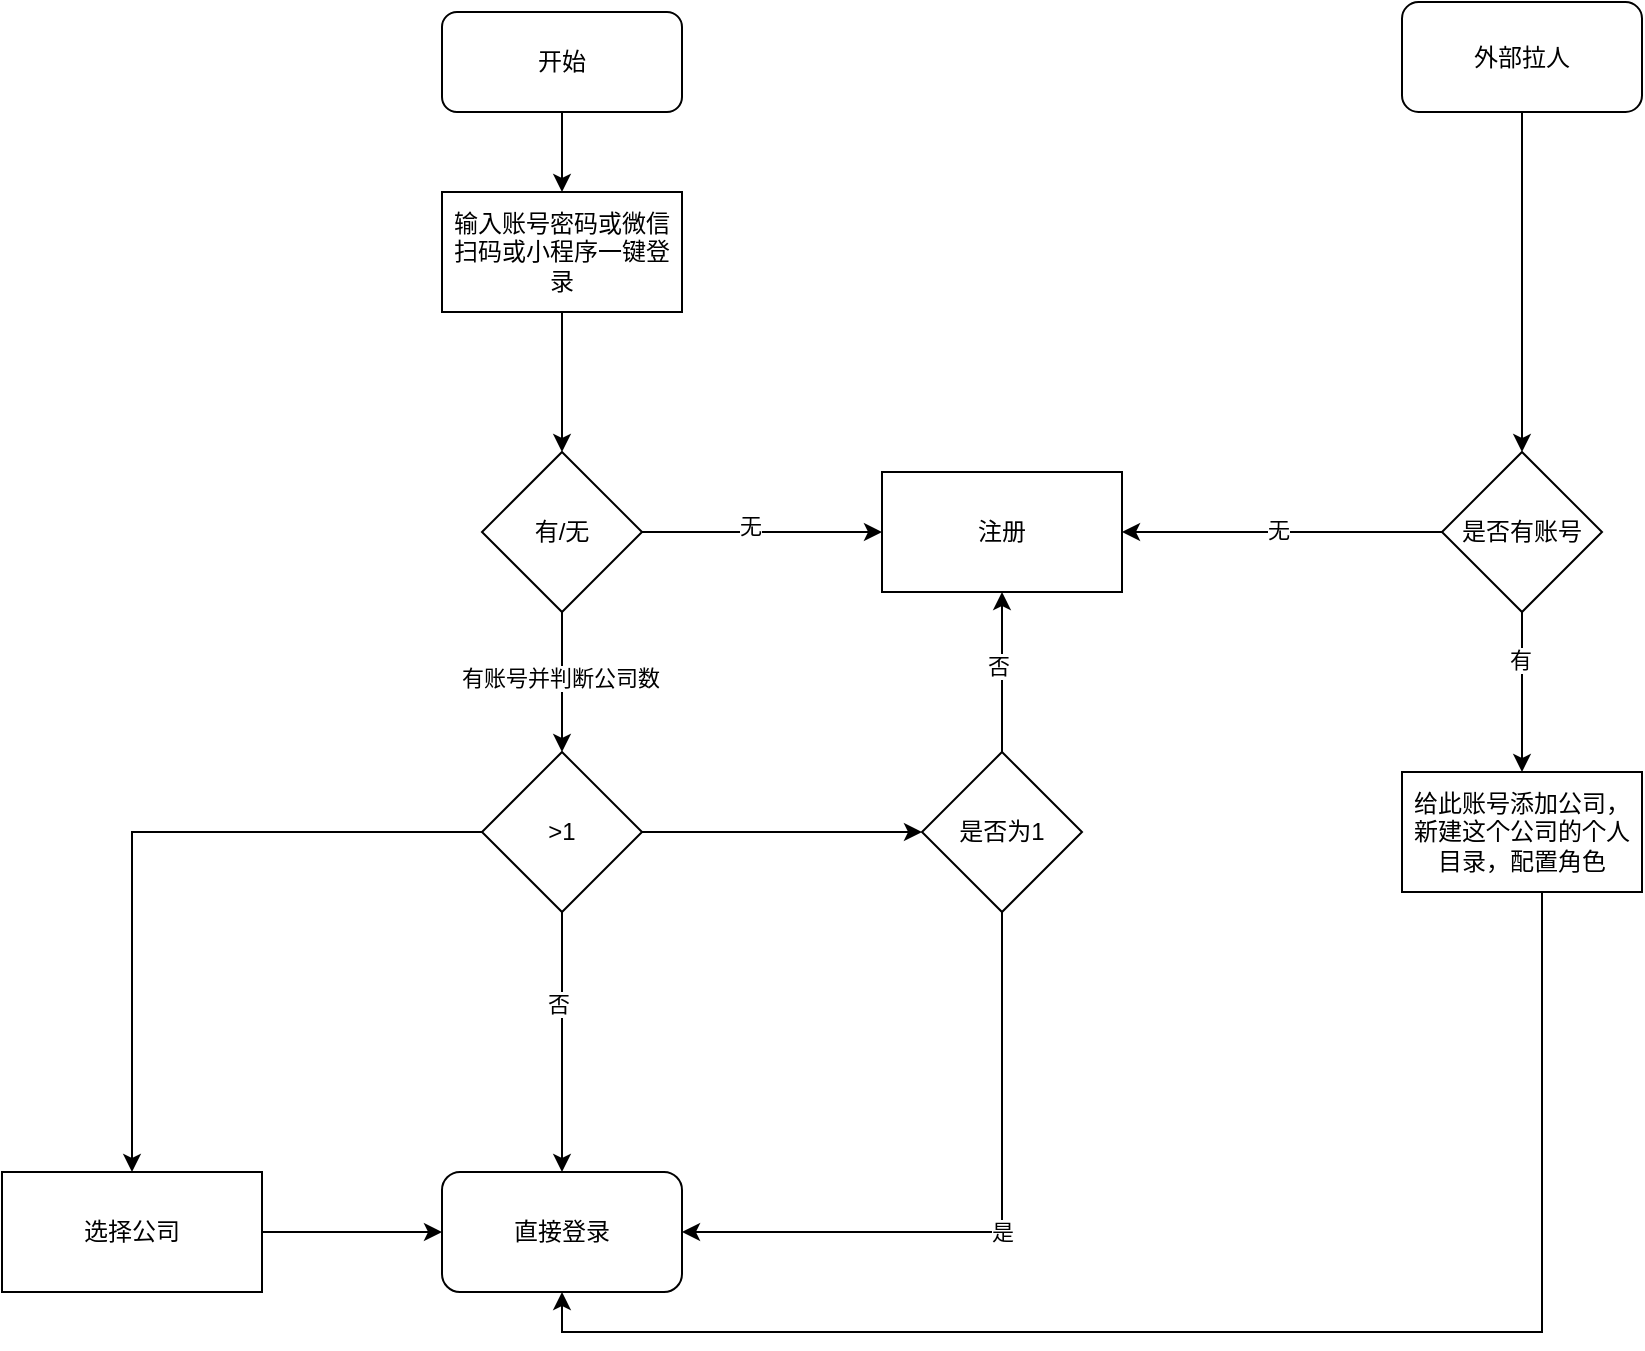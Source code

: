 <mxfile version="14.4.8" type="github">
  <diagram name="Page-1" id="74e2e168-ea6b-b213-b513-2b3c1d86103e">
    <mxGraphModel dx="1426" dy="794" grid="1" gridSize="10" guides="1" tooltips="1" connect="1" arrows="1" fold="1" page="1" pageScale="1" pageWidth="1100" pageHeight="850" background="#ffffff" math="0" shadow="0">
      <root>
        <mxCell id="0" />
        <mxCell id="1" parent="0" />
        <mxCell id="pT30bIbHbtRWTIao18I9-3" value="" style="edgeStyle=orthogonalEdgeStyle;rounded=0;orthogonalLoop=1;jettySize=auto;html=1;" edge="1" parent="1" source="pT30bIbHbtRWTIao18I9-1" target="pT30bIbHbtRWTIao18I9-2">
          <mxGeometry relative="1" as="geometry" />
        </mxCell>
        <mxCell id="pT30bIbHbtRWTIao18I9-1" value="输入账号密码或微信扫码或小程序一键登录" style="rounded=0;whiteSpace=wrap;html=1;" vertex="1" parent="1">
          <mxGeometry x="390" y="120" width="120" height="60" as="geometry" />
        </mxCell>
        <mxCell id="pT30bIbHbtRWTIao18I9-5" value="" style="edgeStyle=orthogonalEdgeStyle;rounded=0;orthogonalLoop=1;jettySize=auto;html=1;" edge="1" parent="1" source="pT30bIbHbtRWTIao18I9-2" target="pT30bIbHbtRWTIao18I9-4">
          <mxGeometry relative="1" as="geometry" />
        </mxCell>
        <mxCell id="pT30bIbHbtRWTIao18I9-7" value="有账号并判断公司数" style="edgeLabel;html=1;align=center;verticalAlign=middle;resizable=0;points=[];" vertex="1" connectable="0" parent="pT30bIbHbtRWTIao18I9-5">
          <mxGeometry x="-0.075" y="-1" relative="1" as="geometry">
            <mxPoint as="offset" />
          </mxGeometry>
        </mxCell>
        <mxCell id="pT30bIbHbtRWTIao18I9-17" value="" style="edgeStyle=orthogonalEdgeStyle;rounded=0;orthogonalLoop=1;jettySize=auto;html=1;" edge="1" parent="1" source="pT30bIbHbtRWTIao18I9-2" target="pT30bIbHbtRWTIao18I9-16">
          <mxGeometry relative="1" as="geometry" />
        </mxCell>
        <mxCell id="pT30bIbHbtRWTIao18I9-40" value="无" style="edgeLabel;html=1;align=center;verticalAlign=middle;resizable=0;points=[];" vertex="1" connectable="0" parent="pT30bIbHbtRWTIao18I9-17">
          <mxGeometry x="-0.1" y="3" relative="1" as="geometry">
            <mxPoint as="offset" />
          </mxGeometry>
        </mxCell>
        <mxCell id="pT30bIbHbtRWTIao18I9-2" value="有/无" style="rhombus;whiteSpace=wrap;html=1;rounded=0;" vertex="1" parent="1">
          <mxGeometry x="410" y="250" width="80" height="80" as="geometry" />
        </mxCell>
        <mxCell id="pT30bIbHbtRWTIao18I9-9" value="" style="edgeStyle=orthogonalEdgeStyle;rounded=0;orthogonalLoop=1;jettySize=auto;html=1;entryX=0.5;entryY=0;entryDx=0;entryDy=0;" edge="1" parent="1" source="pT30bIbHbtRWTIao18I9-4" target="pT30bIbHbtRWTIao18I9-25">
          <mxGeometry relative="1" as="geometry">
            <mxPoint x="90" y="650" as="targetPoint" />
          </mxGeometry>
        </mxCell>
        <mxCell id="pT30bIbHbtRWTIao18I9-10" value="否" style="edgeLabel;html=1;align=center;verticalAlign=middle;resizable=0;points=[];" vertex="1" connectable="0" parent="pT30bIbHbtRWTIao18I9-9">
          <mxGeometry x="-0.3" y="-2" relative="1" as="geometry">
            <mxPoint as="offset" />
          </mxGeometry>
        </mxCell>
        <mxCell id="pT30bIbHbtRWTIao18I9-19" value="" style="edgeStyle=orthogonalEdgeStyle;rounded=0;orthogonalLoop=1;jettySize=auto;html=1;" edge="1" parent="1" source="pT30bIbHbtRWTIao18I9-4" target="pT30bIbHbtRWTIao18I9-18">
          <mxGeometry relative="1" as="geometry" />
        </mxCell>
        <mxCell id="pT30bIbHbtRWTIao18I9-36" value="" style="edgeStyle=orthogonalEdgeStyle;rounded=0;orthogonalLoop=1;jettySize=auto;html=1;" edge="1" parent="1" source="pT30bIbHbtRWTIao18I9-4" target="pT30bIbHbtRWTIao18I9-35">
          <mxGeometry relative="1" as="geometry" />
        </mxCell>
        <mxCell id="pT30bIbHbtRWTIao18I9-4" value="&amp;gt;1" style="rhombus;whiteSpace=wrap;html=1;rounded=0;" vertex="1" parent="1">
          <mxGeometry x="410" y="400" width="80" height="80" as="geometry" />
        </mxCell>
        <mxCell id="pT30bIbHbtRWTIao18I9-15" style="edgeStyle=orthogonalEdgeStyle;rounded=0;orthogonalLoop=1;jettySize=auto;html=1;entryX=0.5;entryY=0;entryDx=0;entryDy=0;" edge="1" parent="1" source="pT30bIbHbtRWTIao18I9-14" target="pT30bIbHbtRWTIao18I9-1">
          <mxGeometry relative="1" as="geometry" />
        </mxCell>
        <mxCell id="pT30bIbHbtRWTIao18I9-14" value="开始" style="rounded=1;whiteSpace=wrap;html=1;" vertex="1" parent="1">
          <mxGeometry x="390" y="30" width="120" height="50" as="geometry" />
        </mxCell>
        <mxCell id="pT30bIbHbtRWTIao18I9-16" value="注册" style="whiteSpace=wrap;html=1;rounded=0;" vertex="1" parent="1">
          <mxGeometry x="610" y="260" width="120" height="60" as="geometry" />
        </mxCell>
        <mxCell id="pT30bIbHbtRWTIao18I9-34" style="edgeStyle=orthogonalEdgeStyle;rounded=0;orthogonalLoop=1;jettySize=auto;html=1;entryX=0;entryY=0.5;entryDx=0;entryDy=0;" edge="1" parent="1" source="pT30bIbHbtRWTIao18I9-18" target="pT30bIbHbtRWTIao18I9-25">
          <mxGeometry relative="1" as="geometry" />
        </mxCell>
        <mxCell id="pT30bIbHbtRWTIao18I9-18" value="选择公司" style="whiteSpace=wrap;html=1;rounded=0;" vertex="1" parent="1">
          <mxGeometry x="170" y="610" width="130" height="60" as="geometry" />
        </mxCell>
        <mxCell id="pT30bIbHbtRWTIao18I9-25" value="&lt;span&gt;直接登录&lt;/span&gt;" style="rounded=1;whiteSpace=wrap;html=1;" vertex="1" parent="1">
          <mxGeometry x="390" y="610" width="120" height="60" as="geometry" />
        </mxCell>
        <mxCell id="pT30bIbHbtRWTIao18I9-28" value="" style="edgeStyle=orthogonalEdgeStyle;rounded=0;orthogonalLoop=1;jettySize=auto;html=1;entryX=0.5;entryY=0;entryDx=0;entryDy=0;" edge="1" parent="1" source="pT30bIbHbtRWTIao18I9-26" target="pT30bIbHbtRWTIao18I9-30">
          <mxGeometry relative="1" as="geometry">
            <mxPoint x="930" y="200" as="targetPoint" />
          </mxGeometry>
        </mxCell>
        <mxCell id="pT30bIbHbtRWTIao18I9-26" value="外部拉人" style="rounded=1;whiteSpace=wrap;html=1;" vertex="1" parent="1">
          <mxGeometry x="870" y="25" width="120" height="55" as="geometry" />
        </mxCell>
        <mxCell id="pT30bIbHbtRWTIao18I9-31" style="edgeStyle=orthogonalEdgeStyle;rounded=0;orthogonalLoop=1;jettySize=auto;html=1;entryX=1;entryY=0.5;entryDx=0;entryDy=0;" edge="1" parent="1" source="pT30bIbHbtRWTIao18I9-30" target="pT30bIbHbtRWTIao18I9-16">
          <mxGeometry relative="1" as="geometry" />
        </mxCell>
        <mxCell id="pT30bIbHbtRWTIao18I9-32" value="无" style="edgeLabel;html=1;align=center;verticalAlign=middle;resizable=0;points=[];" vertex="1" connectable="0" parent="pT30bIbHbtRWTIao18I9-31">
          <mxGeometry x="0.025" y="-1" relative="1" as="geometry">
            <mxPoint as="offset" />
          </mxGeometry>
        </mxCell>
        <mxCell id="pT30bIbHbtRWTIao18I9-33" style="edgeStyle=orthogonalEdgeStyle;rounded=0;orthogonalLoop=1;jettySize=auto;html=1;exitX=0;exitY=0.5;exitDx=0;exitDy=0;entryX=0;entryY=0.5;entryDx=0;entryDy=0;" edge="1" parent="1" source="pT30bIbHbtRWTIao18I9-30" target="pT30bIbHbtRWTIao18I9-30">
          <mxGeometry relative="1" as="geometry">
            <mxPoint x="880" y="290" as="targetPoint" />
          </mxGeometry>
        </mxCell>
        <mxCell id="pT30bIbHbtRWTIao18I9-42" value="" style="edgeStyle=orthogonalEdgeStyle;rounded=0;orthogonalLoop=1;jettySize=auto;html=1;" edge="1" parent="1" source="pT30bIbHbtRWTIao18I9-30" target="pT30bIbHbtRWTIao18I9-41">
          <mxGeometry relative="1" as="geometry" />
        </mxCell>
        <mxCell id="pT30bIbHbtRWTIao18I9-43" value="有" style="edgeLabel;html=1;align=center;verticalAlign=middle;resizable=0;points=[];" vertex="1" connectable="0" parent="pT30bIbHbtRWTIao18I9-42">
          <mxGeometry x="-0.4" y="-1" relative="1" as="geometry">
            <mxPoint as="offset" />
          </mxGeometry>
        </mxCell>
        <mxCell id="pT30bIbHbtRWTIao18I9-30" value="是否有账号" style="rhombus;whiteSpace=wrap;html=1;" vertex="1" parent="1">
          <mxGeometry x="890" y="250" width="80" height="80" as="geometry" />
        </mxCell>
        <mxCell id="pT30bIbHbtRWTIao18I9-37" style="edgeStyle=orthogonalEdgeStyle;rounded=0;orthogonalLoop=1;jettySize=auto;html=1;entryX=0.5;entryY=1;entryDx=0;entryDy=0;" edge="1" parent="1" source="pT30bIbHbtRWTIao18I9-35" target="pT30bIbHbtRWTIao18I9-16">
          <mxGeometry relative="1" as="geometry" />
        </mxCell>
        <mxCell id="pT30bIbHbtRWTIao18I9-38" value="否" style="edgeLabel;html=1;align=center;verticalAlign=middle;resizable=0;points=[];" vertex="1" connectable="0" parent="pT30bIbHbtRWTIao18I9-37">
          <mxGeometry x="0.075" y="2" relative="1" as="geometry">
            <mxPoint as="offset" />
          </mxGeometry>
        </mxCell>
        <mxCell id="pT30bIbHbtRWTIao18I9-39" value="是" style="edgeStyle=orthogonalEdgeStyle;rounded=0;orthogonalLoop=1;jettySize=auto;html=1;entryX=1;entryY=0.5;entryDx=0;entryDy=0;" edge="1" parent="1" source="pT30bIbHbtRWTIao18I9-35" target="pT30bIbHbtRWTIao18I9-25">
          <mxGeometry relative="1" as="geometry">
            <Array as="points">
              <mxPoint x="670" y="640" />
            </Array>
          </mxGeometry>
        </mxCell>
        <mxCell id="pT30bIbHbtRWTIao18I9-35" value="是否为1" style="rhombus;whiteSpace=wrap;html=1;rounded=0;" vertex="1" parent="1">
          <mxGeometry x="630" y="400" width="80" height="80" as="geometry" />
        </mxCell>
        <mxCell id="pT30bIbHbtRWTIao18I9-44" style="edgeStyle=orthogonalEdgeStyle;rounded=0;orthogonalLoop=1;jettySize=auto;html=1;entryX=0.5;entryY=1;entryDx=0;entryDy=0;" edge="1" parent="1" source="pT30bIbHbtRWTIao18I9-41" target="pT30bIbHbtRWTIao18I9-25">
          <mxGeometry relative="1" as="geometry">
            <Array as="points">
              <mxPoint x="940" y="690" />
              <mxPoint x="450" y="690" />
            </Array>
          </mxGeometry>
        </mxCell>
        <mxCell id="pT30bIbHbtRWTIao18I9-41" value="给此账号添加公司，新建这个公司的个人目录，配置角色" style="whiteSpace=wrap;html=1;" vertex="1" parent="1">
          <mxGeometry x="870" y="410" width="120" height="60" as="geometry" />
        </mxCell>
      </root>
    </mxGraphModel>
  </diagram>
</mxfile>

